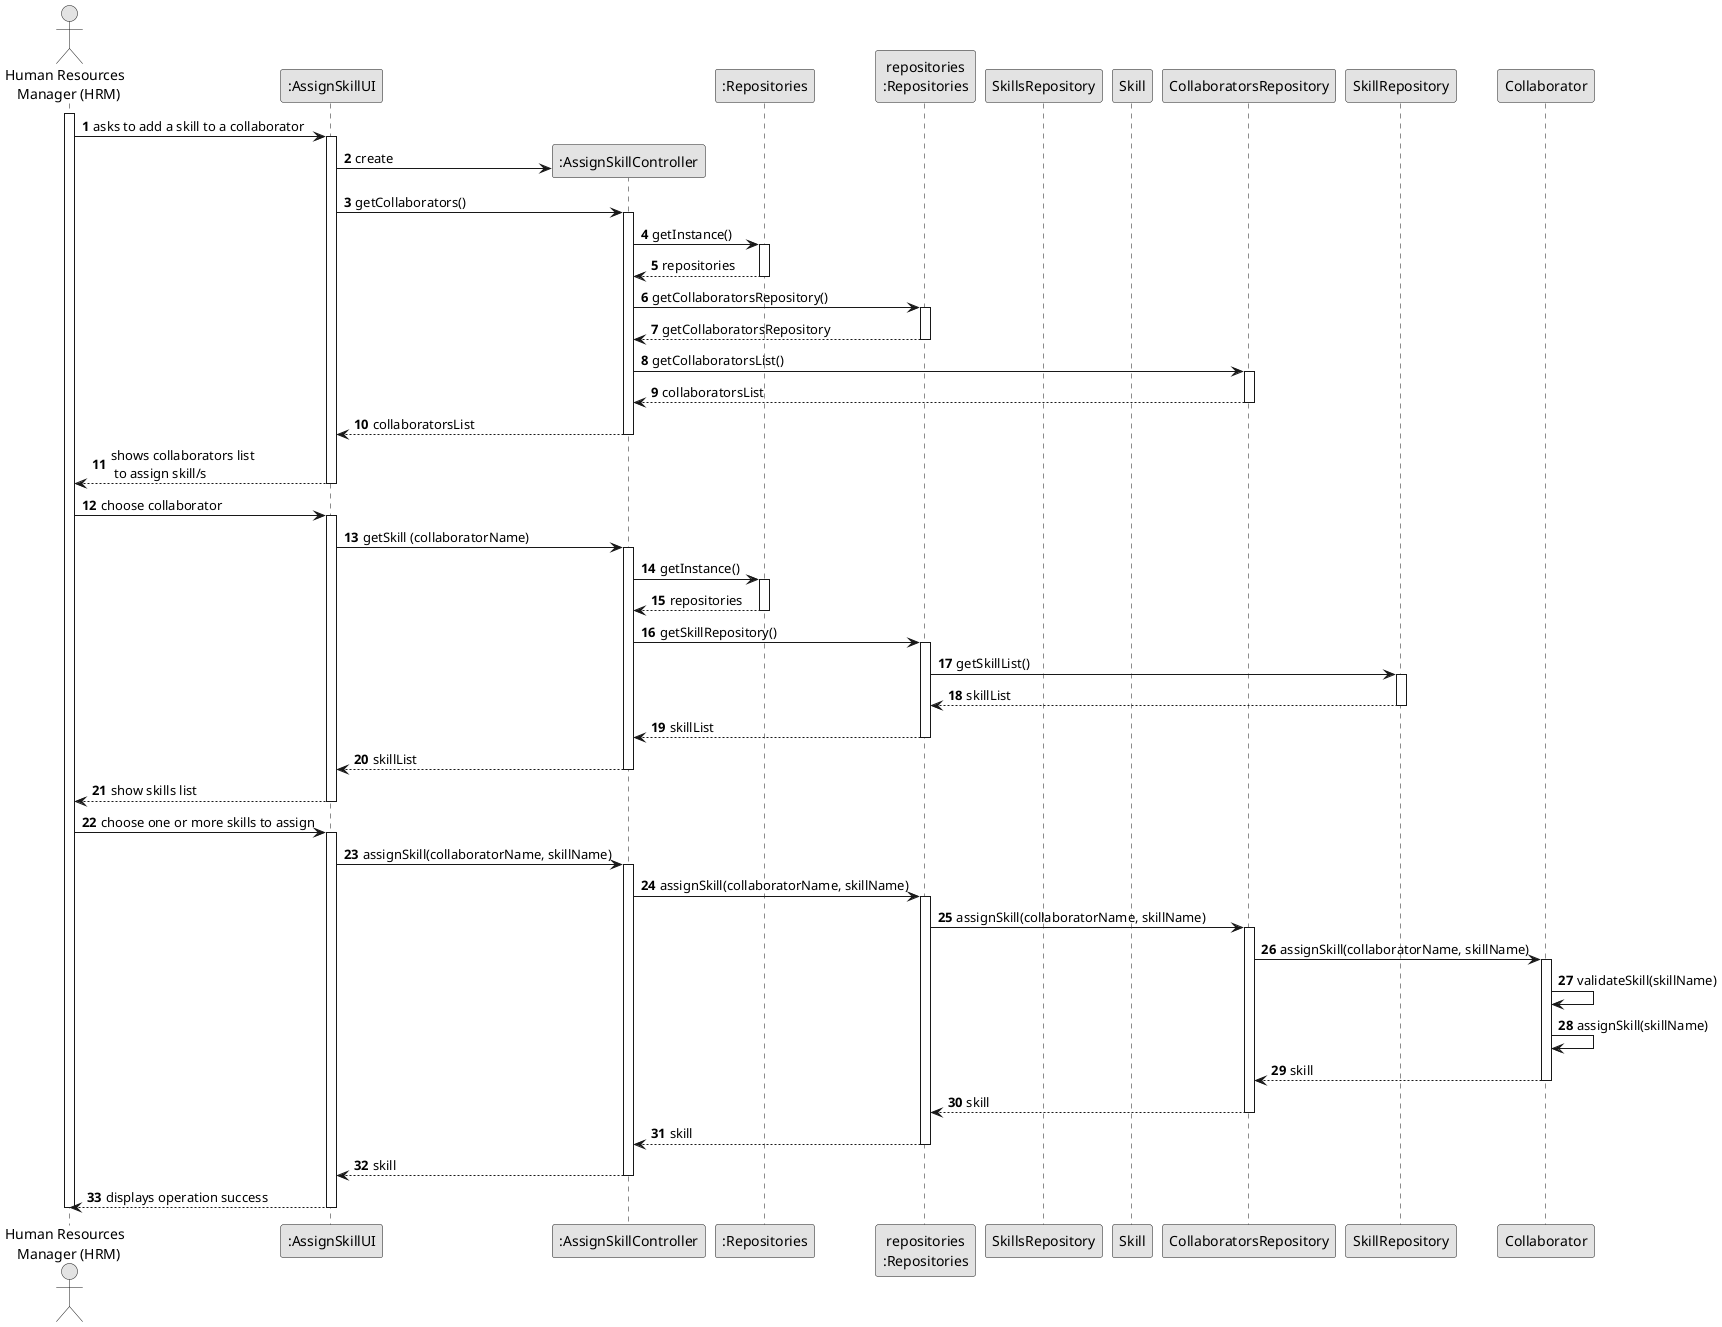 @startuml
skinparam monochrome true
skinparam packageStyle rectangle
skinparam shadowing false

autonumber

'hide footbox
actor "Human Resources \n Manager (HRM)" as HRM
participant ":AssignSkillUI" as UI
participant ":AssignSkillController" as CTRL
participant ":Repositories" as RepositorySingleton
participant "repositories\n:Repositories" as PLAT
participant "SkillsRepository" as SkillsRepository
participant "Skill" as Skill
participant "CollaboratorsRepository" as CollaboratorsRepository

activate HRM

        HRM -> UI : asks to add a skill to a collaborator

        activate UI


            UI -> CTRL** : create

            UI -> CTRL : getCollaborators()
            activate CTRL

                CTRL -> RepositorySingleton : getInstance()
                activate RepositorySingleton

                    RepositorySingleton --> CTRL: repositories
                deactivate RepositorySingleton

                CTRL -> PLAT : getCollaboratorsRepository()
                activate PLAT

                    PLAT --> CTRL: getCollaboratorsRepository
                deactivate PLAT

                CTRL -> CollaboratorsRepository : getCollaboratorsList()
                activate CollaboratorsRepository

                    CollaboratorsRepository --> CTRL : collaboratorsList
                deactivate CollaboratorsRepository

                CTRL --> UI : collaboratorsList
            deactivate CTRL

            UI --> HRM : shows collaborators list\n to assign skill/s
        deactivate UI

    HRM -> UI : choose collaborator
    activate UI

   UI -> CTRL : getSkill (collaboratorName)
           activate CTRL

 CTRL -> RepositorySingleton : getInstance()
         activate RepositorySingleton

         RepositorySingleton --> CTRL: repositories
         deactivate RepositorySingleton

         CTRL -> PLAT : getSkillRepository()
         activate PLAT

         PLAT -> SkillRepository : getSkillList()
         activate SkillRepository

         SkillRepository --> PLAT : skillList
         deactivate  SkillRepository

         PLAT --> CTRL: skillList
         deactivate PLAT

         CTRL --> UI : skillList
         deactivate CTRL

         UI --> HRM : show skills list
         deactivate UI

         HRM -> UI : choose one or more skills to assign
         activate UI

         UI -> CTRL : assignSkill(collaboratorName, skillName)
         activate CTRL

         CTRL -> PLAT : assignSkill(collaboratorName, skillName)
         activate PLAT

         PLAT -> CollaboratorsRepository : assignSkill(collaboratorName, skillName)
         activate CollaboratorsRepository


         CollaboratorsRepository -> Collaborator : assignSkill(collaboratorName, skillName)
         activate Collaborator

         Collaborator -> Collaborator : validateSkill(skillName)

         Collaborator -> Collaborator :assignSkill(skillName)

         Collaborator --> CollaboratorsRepository : skill
         deactivate Collaborator


         CollaboratorsRepository --> PLAT : skill
         deactivate CollaboratorsRepository

         PLAT --> CTRL : skill
         deactivate PLAT

         CTRL --> UI : skill
         deactivate CTRL

         UI --> HRM : displays operation success
         deactivate UI

         deactivate HRM

 @enduml
